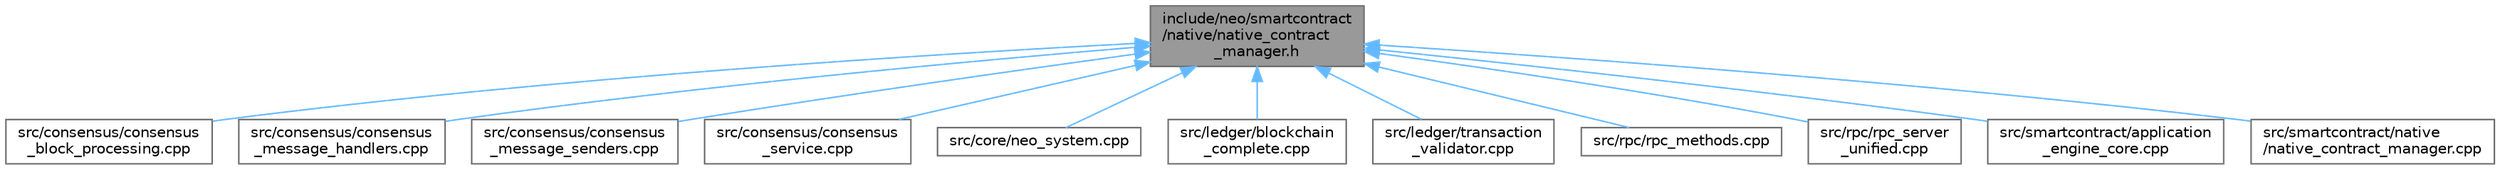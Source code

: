 digraph "include/neo/smartcontract/native/native_contract_manager.h"
{
 // LATEX_PDF_SIZE
  bgcolor="transparent";
  edge [fontname=Helvetica,fontsize=10,labelfontname=Helvetica,labelfontsize=10];
  node [fontname=Helvetica,fontsize=10,shape=box,height=0.2,width=0.4];
  Node1 [id="Node000001",label="include/neo/smartcontract\l/native/native_contract\l_manager.h",height=0.2,width=0.4,color="gray40", fillcolor="grey60", style="filled", fontcolor="black",tooltip=" "];
  Node1 -> Node2 [id="edge1_Node000001_Node000002",dir="back",color="steelblue1",style="solid",tooltip=" "];
  Node2 [id="Node000002",label="src/consensus/consensus\l_block_processing.cpp",height=0.2,width=0.4,color="grey40", fillcolor="white", style="filled",URL="$consensus__block__processing_8cpp.html",tooltip=" "];
  Node1 -> Node3 [id="edge2_Node000001_Node000003",dir="back",color="steelblue1",style="solid",tooltip=" "];
  Node3 [id="Node000003",label="src/consensus/consensus\l_message_handlers.cpp",height=0.2,width=0.4,color="grey40", fillcolor="white", style="filled",URL="$consensus__message__handlers_8cpp.html",tooltip=" "];
  Node1 -> Node4 [id="edge3_Node000001_Node000004",dir="back",color="steelblue1",style="solid",tooltip=" "];
  Node4 [id="Node000004",label="src/consensus/consensus\l_message_senders.cpp",height=0.2,width=0.4,color="grey40", fillcolor="white", style="filled",URL="$consensus__message__senders_8cpp.html",tooltip=" "];
  Node1 -> Node5 [id="edge4_Node000001_Node000005",dir="back",color="steelblue1",style="solid",tooltip=" "];
  Node5 [id="Node000005",label="src/consensus/consensus\l_service.cpp",height=0.2,width=0.4,color="grey40", fillcolor="white", style="filled",URL="$consensus__service_8cpp.html",tooltip=" "];
  Node1 -> Node6 [id="edge5_Node000001_Node000006",dir="back",color="steelblue1",style="solid",tooltip=" "];
  Node6 [id="Node000006",label="src/core/neo_system.cpp",height=0.2,width=0.4,color="grey40", fillcolor="white", style="filled",URL="$core_2neo__system_8cpp.html",tooltip=" "];
  Node1 -> Node7 [id="edge6_Node000001_Node000007",dir="back",color="steelblue1",style="solid",tooltip=" "];
  Node7 [id="Node000007",label="src/ledger/blockchain\l_complete.cpp",height=0.2,width=0.4,color="grey40", fillcolor="white", style="filled",URL="$blockchain__complete_8cpp.html",tooltip=" "];
  Node1 -> Node8 [id="edge7_Node000001_Node000008",dir="back",color="steelblue1",style="solid",tooltip=" "];
  Node8 [id="Node000008",label="src/ledger/transaction\l_validator.cpp",height=0.2,width=0.4,color="grey40", fillcolor="white", style="filled",URL="$transaction__validator_8cpp.html",tooltip=" "];
  Node1 -> Node9 [id="edge8_Node000001_Node000009",dir="back",color="steelblue1",style="solid",tooltip=" "];
  Node9 [id="Node000009",label="src/rpc/rpc_methods.cpp",height=0.2,width=0.4,color="grey40", fillcolor="white", style="filled",URL="$rpc__methods_8cpp.html",tooltip=" "];
  Node1 -> Node10 [id="edge9_Node000001_Node000010",dir="back",color="steelblue1",style="solid",tooltip=" "];
  Node10 [id="Node000010",label="src/rpc/rpc_server\l_unified.cpp",height=0.2,width=0.4,color="grey40", fillcolor="white", style="filled",URL="$rpc__server__unified_8cpp.html",tooltip=" "];
  Node1 -> Node11 [id="edge10_Node000001_Node000011",dir="back",color="steelblue1",style="solid",tooltip=" "];
  Node11 [id="Node000011",label="src/smartcontract/application\l_engine_core.cpp",height=0.2,width=0.4,color="grey40", fillcolor="white", style="filled",URL="$application__engine__core_8cpp.html",tooltip=" "];
  Node1 -> Node12 [id="edge11_Node000001_Node000012",dir="back",color="steelblue1",style="solid",tooltip=" "];
  Node12 [id="Node000012",label="src/smartcontract/native\l/native_contract_manager.cpp",height=0.2,width=0.4,color="grey40", fillcolor="white", style="filled",URL="$native__contract__manager_8cpp.html",tooltip=" "];
}
